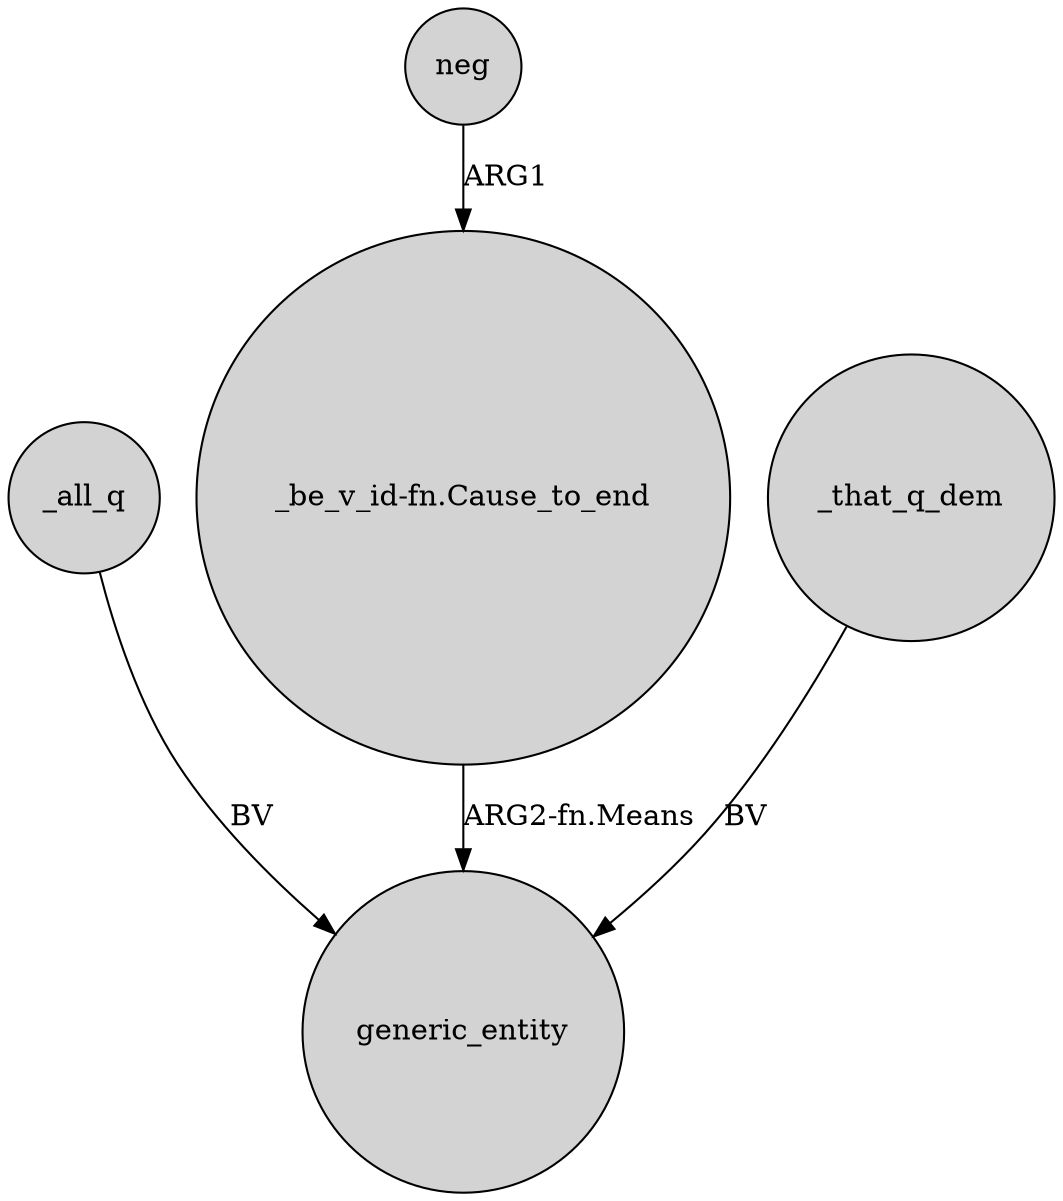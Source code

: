 digraph {
	node [shape=circle style=filled]
	_all_q -> generic_entity [label=BV]
	"_be_v_id-fn.Cause_to_end" -> generic_entity [label="ARG2-fn.Means"]
	neg -> "_be_v_id-fn.Cause_to_end" [label=ARG1]
	_that_q_dem -> generic_entity [label=BV]
}
